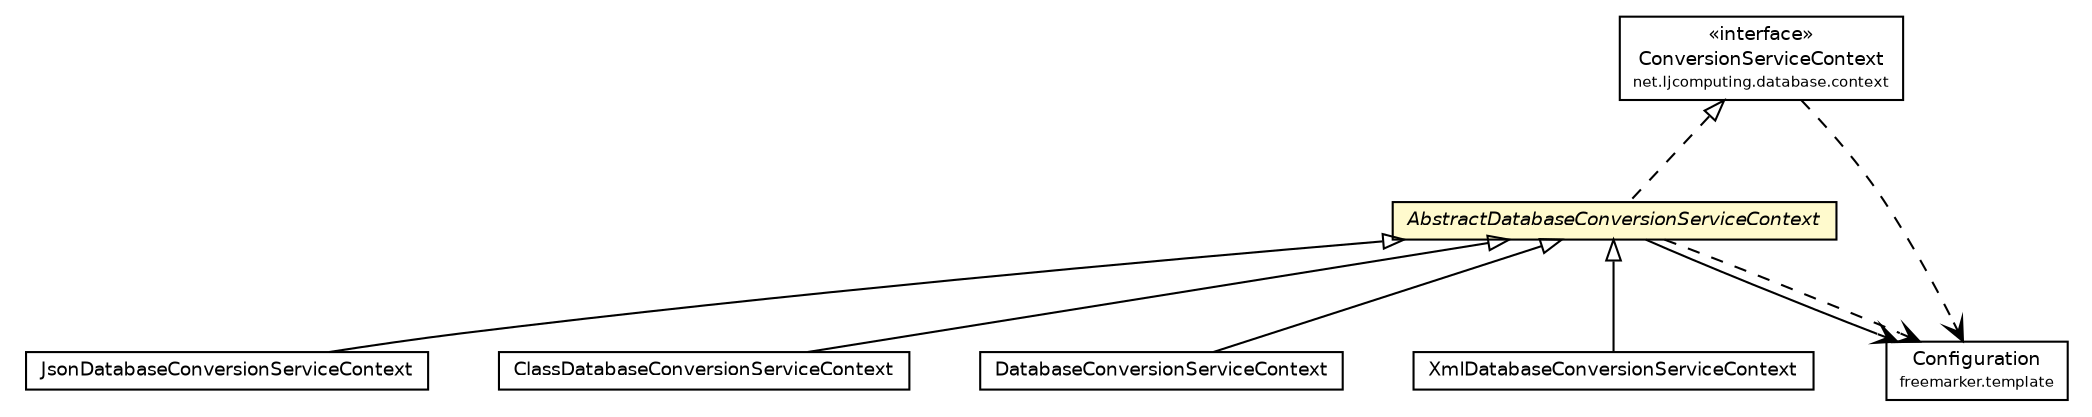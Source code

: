 #!/usr/local/bin/dot
#
# Class diagram 
# Generated by UMLGraph version R5_6 (http://www.umlgraph.org/)
#

digraph G {
	edge [fontname="Helvetica",fontsize=10,labelfontname="Helvetica",labelfontsize=10];
	node [fontname="Helvetica",fontsize=10,shape=plaintext];
	nodesep=0.25;
	ranksep=0.5;
	// net.ljcomputing.database.context.ConversionServiceContext
	c363 [label=<<table title="net.ljcomputing.database.context.ConversionServiceContext" border="0" cellborder="1" cellspacing="0" cellpadding="2" port="p" href="../ConversionServiceContext.html">
		<tr><td><table border="0" cellspacing="0" cellpadding="1">
<tr><td align="center" balign="center"> &#171;interface&#187; </td></tr>
<tr><td align="center" balign="center"> ConversionServiceContext </td></tr>
<tr><td align="center" balign="center"><font point-size="7.0"> net.ljcomputing.database.context </font></td></tr>
		</table></td></tr>
		</table>>, URL="../ConversionServiceContext.html", fontname="Helvetica", fontcolor="black", fontsize=9.0];
	// net.ljcomputing.database.context.impl.AbstractDatabaseConversionServiceContext
	c364 [label=<<table title="net.ljcomputing.database.context.impl.AbstractDatabaseConversionServiceContext" border="0" cellborder="1" cellspacing="0" cellpadding="2" port="p" bgcolor="lemonChiffon" href="./AbstractDatabaseConversionServiceContext.html">
		<tr><td><table border="0" cellspacing="0" cellpadding="1">
<tr><td align="center" balign="center"><font face="Helvetica-Oblique"> AbstractDatabaseConversionServiceContext </font></td></tr>
		</table></td></tr>
		</table>>, URL="./AbstractDatabaseConversionServiceContext.html", fontname="Helvetica", fontcolor="black", fontsize=9.0];
	// net.ljcomputing.database.context.impl.JsonDatabaseConversionServiceContext
	c365 [label=<<table title="net.ljcomputing.database.context.impl.JsonDatabaseConversionServiceContext" border="0" cellborder="1" cellspacing="0" cellpadding="2" port="p" href="./JsonDatabaseConversionServiceContext.html">
		<tr><td><table border="0" cellspacing="0" cellpadding="1">
<tr><td align="center" balign="center"> JsonDatabaseConversionServiceContext </td></tr>
		</table></td></tr>
		</table>>, URL="./JsonDatabaseConversionServiceContext.html", fontname="Helvetica", fontcolor="black", fontsize=9.0];
	// net.ljcomputing.database.context.impl.ClassDatabaseConversionServiceContext
	c366 [label=<<table title="net.ljcomputing.database.context.impl.ClassDatabaseConversionServiceContext" border="0" cellborder="1" cellspacing="0" cellpadding="2" port="p" href="./ClassDatabaseConversionServiceContext.html">
		<tr><td><table border="0" cellspacing="0" cellpadding="1">
<tr><td align="center" balign="center"> ClassDatabaseConversionServiceContext </td></tr>
		</table></td></tr>
		</table>>, URL="./ClassDatabaseConversionServiceContext.html", fontname="Helvetica", fontcolor="black", fontsize=9.0];
	// net.ljcomputing.database.context.impl.DatabaseConversionServiceContext
	c367 [label=<<table title="net.ljcomputing.database.context.impl.DatabaseConversionServiceContext" border="0" cellborder="1" cellspacing="0" cellpadding="2" port="p" href="./DatabaseConversionServiceContext.html">
		<tr><td><table border="0" cellspacing="0" cellpadding="1">
<tr><td align="center" balign="center"> DatabaseConversionServiceContext </td></tr>
		</table></td></tr>
		</table>>, URL="./DatabaseConversionServiceContext.html", fontname="Helvetica", fontcolor="black", fontsize=9.0];
	// net.ljcomputing.database.context.impl.XmlDatabaseConversionServiceContext
	c368 [label=<<table title="net.ljcomputing.database.context.impl.XmlDatabaseConversionServiceContext" border="0" cellborder="1" cellspacing="0" cellpadding="2" port="p" href="./XmlDatabaseConversionServiceContext.html">
		<tr><td><table border="0" cellspacing="0" cellpadding="1">
<tr><td align="center" balign="center"> XmlDatabaseConversionServiceContext </td></tr>
		</table></td></tr>
		</table>>, URL="./XmlDatabaseConversionServiceContext.html", fontname="Helvetica", fontcolor="black", fontsize=9.0];
	//net.ljcomputing.database.context.impl.AbstractDatabaseConversionServiceContext implements net.ljcomputing.database.context.ConversionServiceContext
	c363:p -> c364:p [dir=back,arrowtail=empty,style=dashed];
	//net.ljcomputing.database.context.impl.JsonDatabaseConversionServiceContext extends net.ljcomputing.database.context.impl.AbstractDatabaseConversionServiceContext
	c364:p -> c365:p [dir=back,arrowtail=empty];
	//net.ljcomputing.database.context.impl.ClassDatabaseConversionServiceContext extends net.ljcomputing.database.context.impl.AbstractDatabaseConversionServiceContext
	c364:p -> c366:p [dir=back,arrowtail=empty];
	//net.ljcomputing.database.context.impl.DatabaseConversionServiceContext extends net.ljcomputing.database.context.impl.AbstractDatabaseConversionServiceContext
	c364:p -> c367:p [dir=back,arrowtail=empty];
	//net.ljcomputing.database.context.impl.XmlDatabaseConversionServiceContext extends net.ljcomputing.database.context.impl.AbstractDatabaseConversionServiceContext
	c364:p -> c368:p [dir=back,arrowtail=empty];
	// net.ljcomputing.database.context.impl.AbstractDatabaseConversionServiceContext NAVASSOC freemarker.template.Configuration
	c364:p -> c383:p [taillabel="", label="", headlabel="", fontname="Helvetica", fontcolor="black", fontsize=10.0, color="black", arrowhead=open];
	// net.ljcomputing.database.context.ConversionServiceContext DEPEND freemarker.template.Configuration
	c363:p -> c383:p [taillabel="", label="", headlabel="", fontname="Helvetica", fontcolor="black", fontsize=10.0, color="black", arrowhead=open, style=dashed];
	// net.ljcomputing.database.context.impl.AbstractDatabaseConversionServiceContext DEPEND freemarker.template.Configuration
	c364:p -> c383:p [taillabel="", label="", headlabel="", fontname="Helvetica", fontcolor="black", fontsize=10.0, color="black", arrowhead=open, style=dashed];
	// freemarker.template.Configuration
	c383 [label=<<table title="freemarker.template.Configuration" border="0" cellborder="1" cellspacing="0" cellpadding="2" port="p">
		<tr><td><table border="0" cellspacing="0" cellpadding="1">
<tr><td align="center" balign="center"> Configuration </td></tr>
<tr><td align="center" balign="center"><font point-size="7.0"> freemarker.template </font></td></tr>
		</table></td></tr>
		</table>>, URL="null", fontname="Helvetica", fontcolor="black", fontsize=9.0];
}


